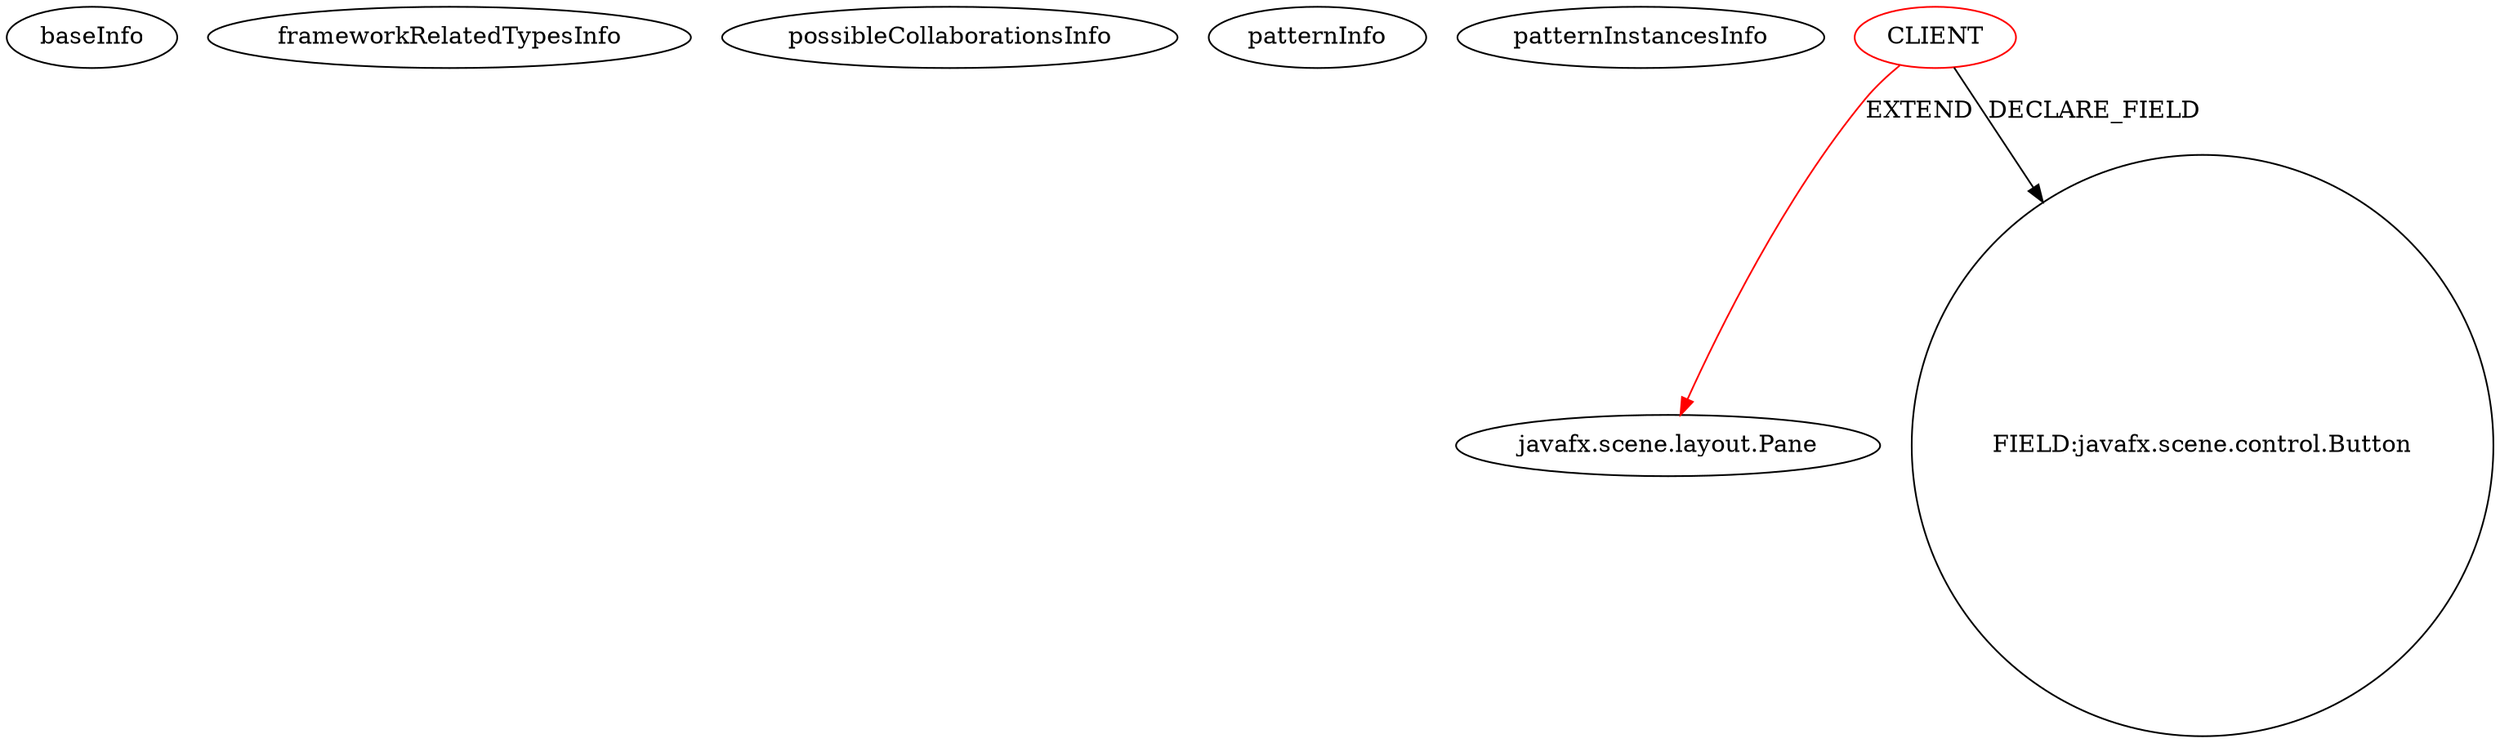 digraph {
baseInfo[graphId=344,category="pattern",isAnonymous=false,possibleRelation=false]
frameworkRelatedTypesInfo[0="javafx.scene.layout.Pane"]
possibleCollaborationsInfo[]
patternInfo[frequency=5.0,patternRootClient=0]
patternInstancesInfo[0="cmd802-projectmain~/cmd802-projectmain/projectmain-master/GroupProject/src/topicpane/SHM.java~SHM~2292",1="weltensturm-milca~/weltensturm-milca/milca-master/src/milca/GUI.java~GUI~4747",2="weltensturm-milca~/weltensturm-milca/milca-master/src/milca/GUIController.java~GUIController~4745",3="prashker-KingsSGF~/prashker-KingsSGF/KingsSGF-master/src/uiSam/FighterView.java~FighterView~3912",4="cmd802-projectmain~/cmd802-projectmain/projectmain-master/GroupProject/src/submenu/PhysicsSubmenu.java~PhysicsSubmenu~2288"]
1[label="javafx.scene.layout.Pane",vertexType="FRAMEWORK_CLASS_TYPE",isFrameworkType=false]
0[label="CLIENT",vertexType="ROOT_CLIENT_CLASS_DECLARATION",isFrameworkType=false,color=red]
7[label="FIELD:javafx.scene.control.Button",vertexType="FIELD_DECLARATION",isFrameworkType=false,shape=circle]
0->7[label="DECLARE_FIELD"]
0->1[label="EXTEND",color=red]
}
